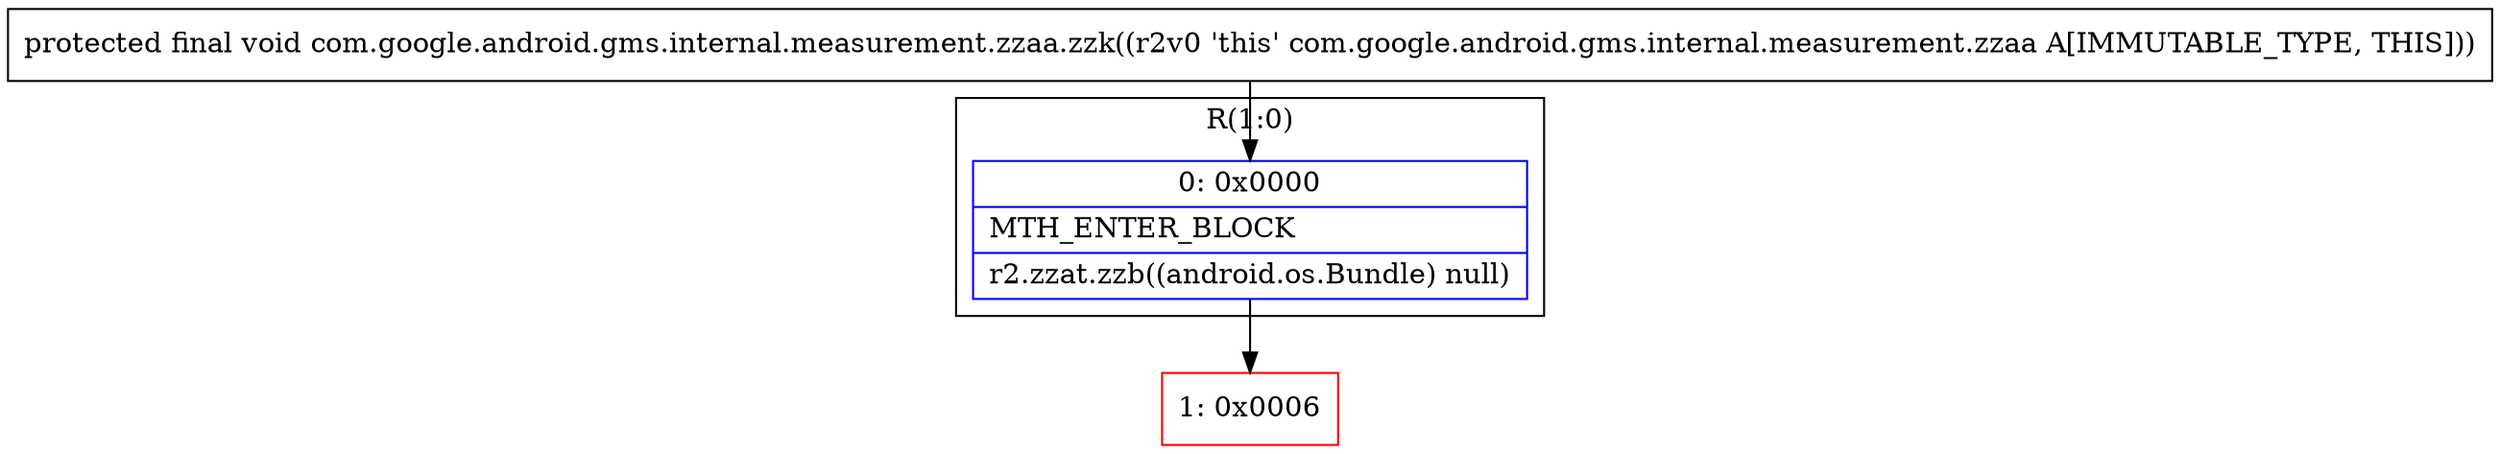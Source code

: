 digraph "CFG forcom.google.android.gms.internal.measurement.zzaa.zzk()V" {
subgraph cluster_Region_1167842924 {
label = "R(1:0)";
node [shape=record,color=blue];
Node_0 [shape=record,label="{0\:\ 0x0000|MTH_ENTER_BLOCK\l|r2.zzat.zzb((android.os.Bundle) null)\l}"];
}
Node_1 [shape=record,color=red,label="{1\:\ 0x0006}"];
MethodNode[shape=record,label="{protected final void com.google.android.gms.internal.measurement.zzaa.zzk((r2v0 'this' com.google.android.gms.internal.measurement.zzaa A[IMMUTABLE_TYPE, THIS])) }"];
MethodNode -> Node_0;
Node_0 -> Node_1;
}

